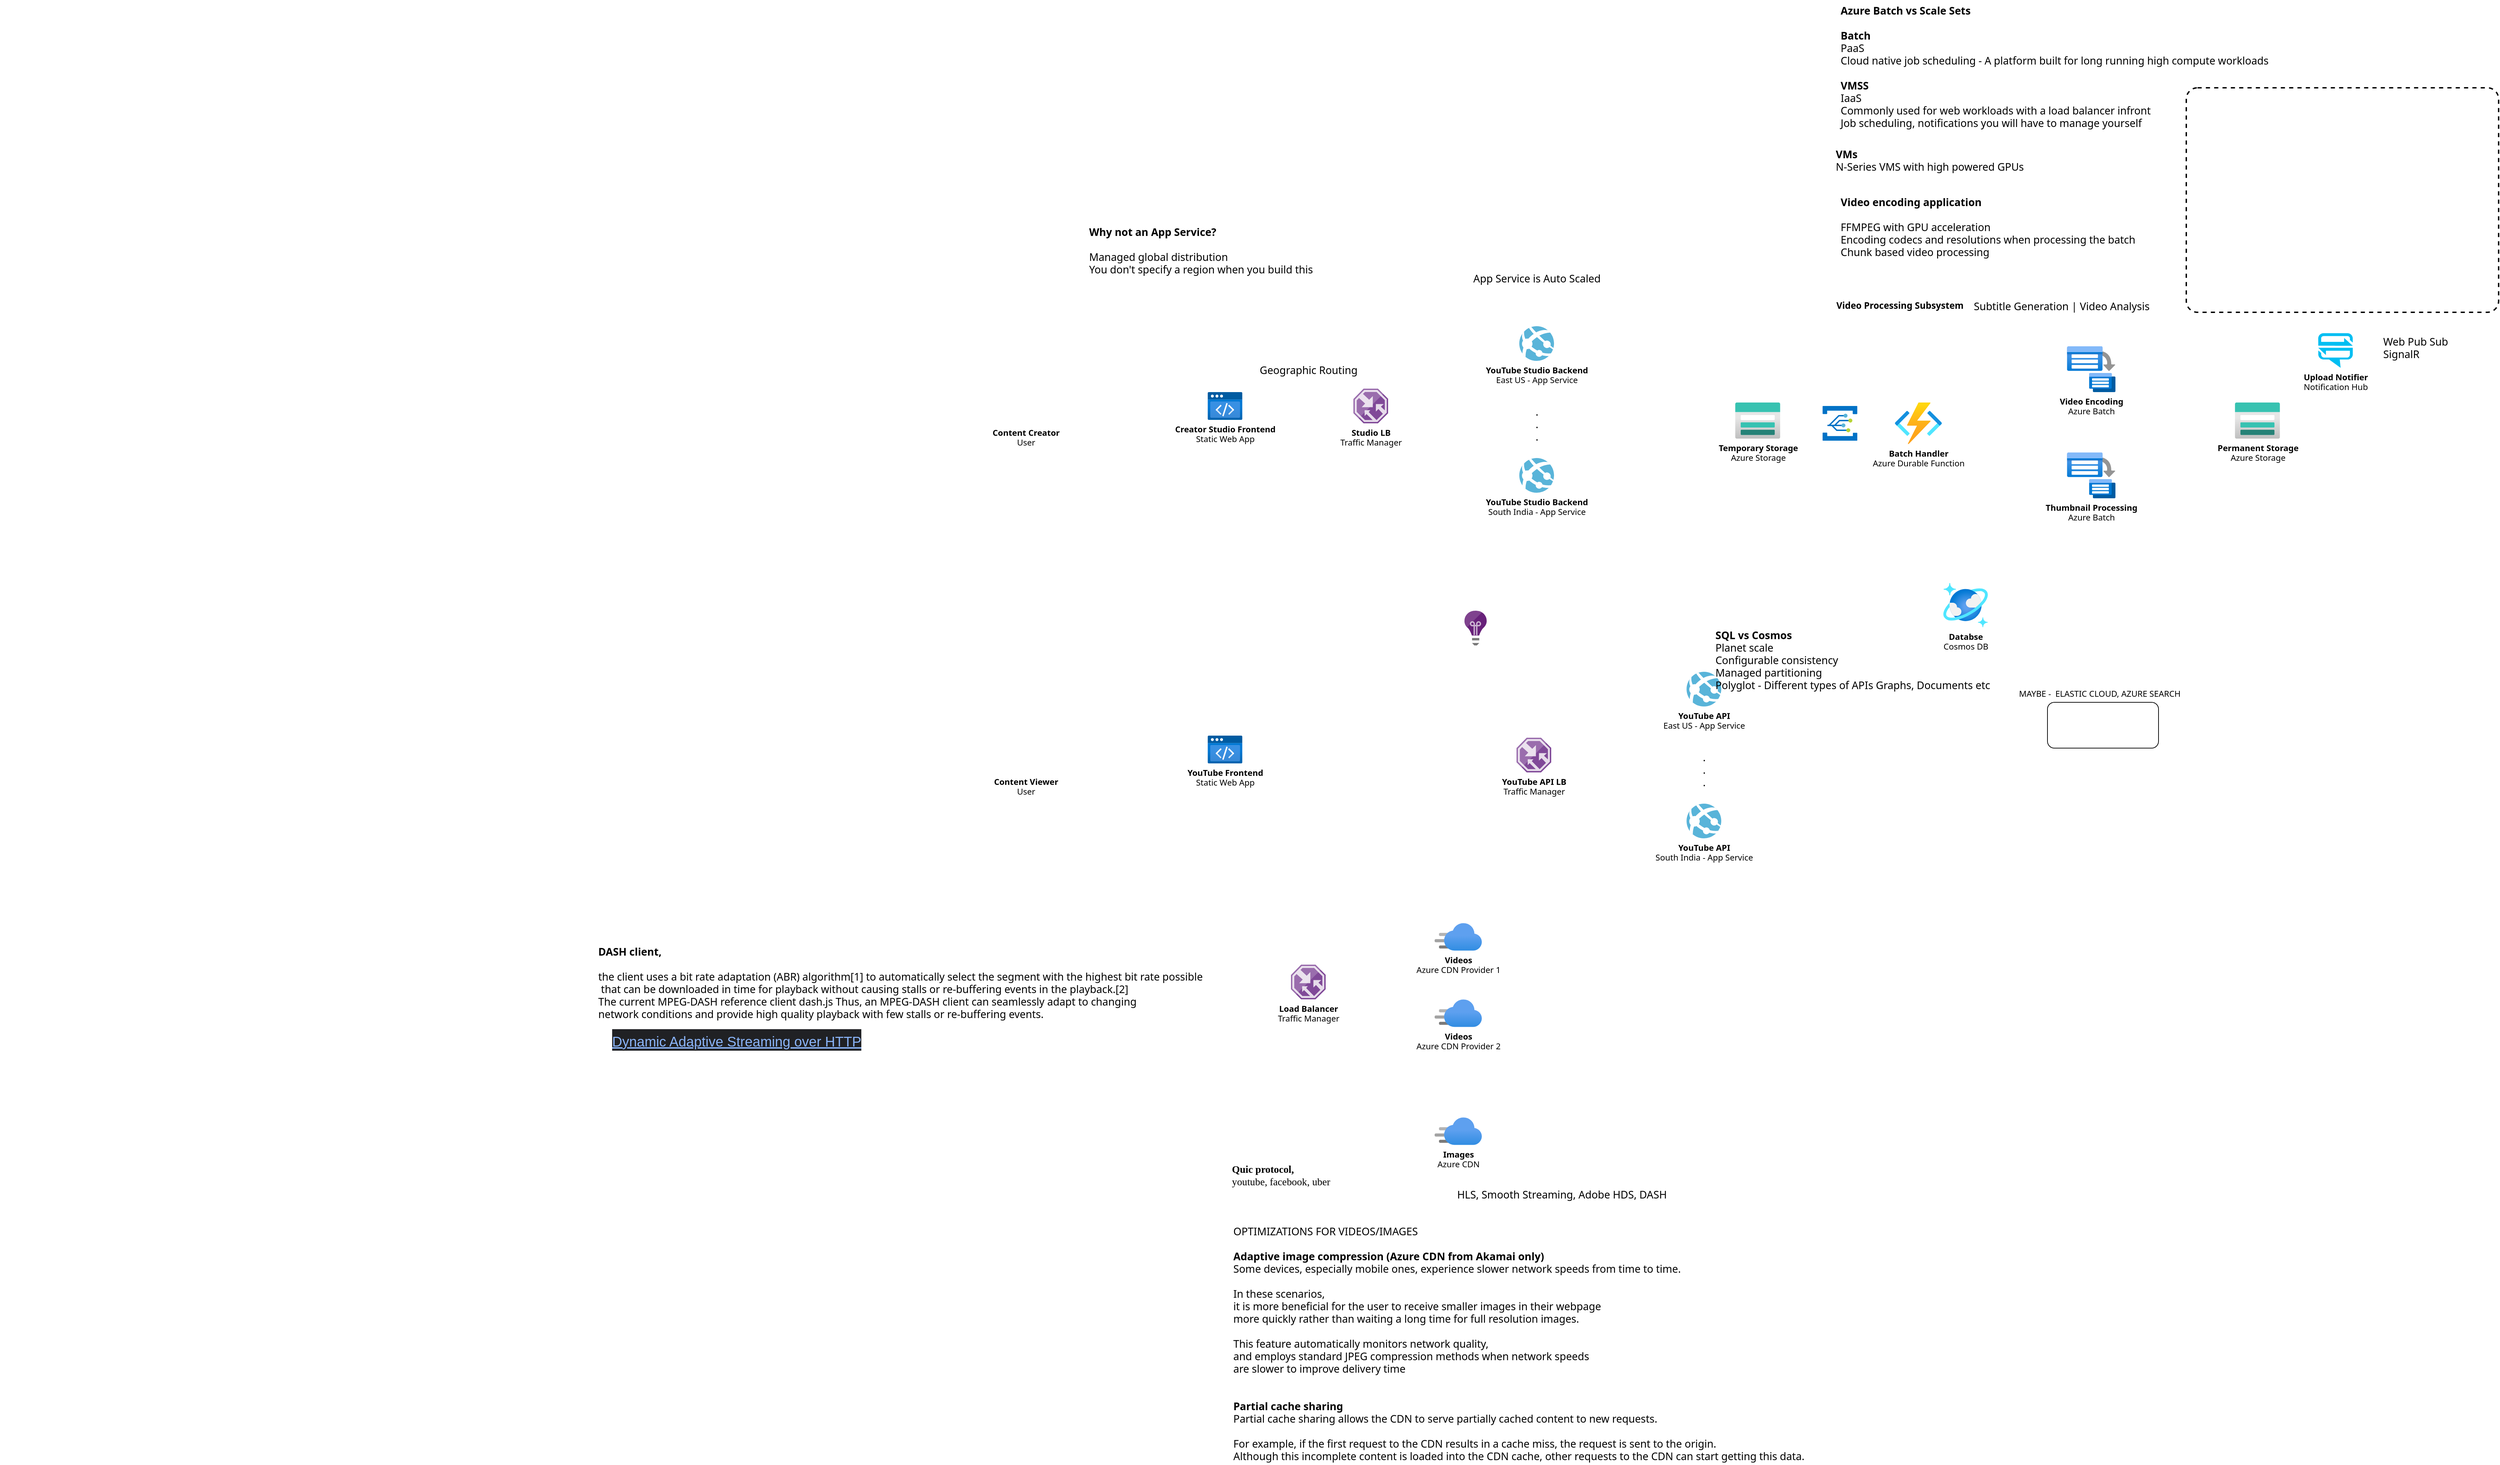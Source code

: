<mxfile version="17.4.6" type="github" pages="2">
  <diagram id="0lWnthPlhHTYpIbOJzv-" name="Page-1">
    <mxGraphModel dx="4103" dy="1141" grid="1" gridSize="10" guides="1" tooltips="1" connect="1" arrows="1" fold="1" page="0" pageScale="1" pageWidth="850" pageHeight="1100" math="0" shadow="0">
      <root>
        <mxCell id="0" />
        <mxCell id="1" parent="0" />
        <mxCell id="02HTZPVNtvfM2W8bV9Oi-4" value="&lt;b&gt;YouTube Studio Backend&lt;br&gt;&lt;/b&gt;East US - App Service" style="sketch=0;aspect=fixed;html=1;points=[];align=center;image;fontSize=12;image=img/lib/mscae/App_Services.svg;fontFamily=segoe ui;" parent="1" vertex="1">
          <mxGeometry x="419" y="180" width="50" height="50" as="geometry" />
        </mxCell>
        <mxCell id="02HTZPVNtvfM2W8bV9Oi-5" value="&lt;b&gt;YouTube Studio Backend&lt;br&gt;&lt;/b&gt;South India - App Service" style="sketch=0;aspect=fixed;html=1;points=[];align=center;image;fontSize=12;image=img/lib/mscae/App_Services.svg;fontFamily=segoe ui;" parent="1" vertex="1">
          <mxGeometry x="419" y="370" width="50" height="50" as="geometry" />
        </mxCell>
        <mxCell id="02HTZPVNtvfM2W8bV9Oi-6" value="&lt;b&gt;Studio LB&lt;/b&gt;&lt;br&gt;Traffic Manager" style="sketch=0;aspect=fixed;html=1;points=[];align=center;image;fontSize=12;image=img/lib/mscae/Traffic_Manager.svg;fontFamily=segoe ui;" parent="1" vertex="1">
          <mxGeometry x="180" y="270" width="50" height="50" as="geometry" />
        </mxCell>
        <mxCell id="02HTZPVNtvfM2W8bV9Oi-7" value="&lt;b&gt;Content Creator&lt;/b&gt;&lt;br&gt;User" style="verticalLabelPosition=bottom;sketch=0;html=1;fillColor=#FFFFFF;verticalAlign=top;align=center;pointerEvents=1;shape=mxgraph.cisco_safe.design.actor_2;fontFamily=segoe ui;" parent="1" vertex="1">
          <mxGeometry x="-302" y="270" width="19" height="50" as="geometry" />
        </mxCell>
        <mxCell id="02HTZPVNtvfM2W8bV9Oi-9" value=".&lt;br style=&quot;font-size: 15px;&quot;&gt;.&lt;br style=&quot;font-size: 15px;&quot;&gt;." style="text;html=1;align=center;verticalAlign=middle;resizable=0;points=[];autosize=1;strokeColor=none;fillColor=none;fontSize=15;fontFamily=segoe ui;" parent="1" vertex="1">
          <mxGeometry x="434" y="290" width="20" height="60" as="geometry" />
        </mxCell>
        <mxCell id="02HTZPVNtvfM2W8bV9Oi-10" value="&lt;b&gt;Temporary Storage&lt;/b&gt;&lt;br&gt;Azure Storage" style="aspect=fixed;html=1;points=[];align=center;image;fontSize=12;image=img/lib/azure2/storage/Storage_Accounts.svg;fillColor=#FFFFFF;fontFamily=segoe ui;" parent="1" vertex="1">
          <mxGeometry x="730" y="290" width="65" height="52" as="geometry" />
        </mxCell>
        <mxCell id="02HTZPVNtvfM2W8bV9Oi-11" value="&lt;b&gt;Video Encoding&lt;/b&gt;&lt;br&gt;Azure Batch" style="aspect=fixed;html=1;points=[];align=center;image;fontSize=12;image=img/lib/azure2/containers/Batch_Accounts.svg;fillColor=#FFFFFF;fontFamily=segoe ui;" parent="1" vertex="1">
          <mxGeometry x="1208" y="209" width="70.13" height="66" as="geometry" />
        </mxCell>
        <mxCell id="02HTZPVNtvfM2W8bV9Oi-12" value="App Service is Auto Scaled" style="text;html=1;align=center;verticalAlign=middle;resizable=0;points=[];autosize=1;strokeColor=none;fillColor=none;fontSize=15;fontFamily=segoe ui;" parent="1" vertex="1">
          <mxGeometry x="349" y="100" width="190" height="20" as="geometry" />
        </mxCell>
        <mxCell id="02HTZPVNtvfM2W8bV9Oi-15" value="&lt;b&gt;Permanent Storage&lt;/b&gt;&lt;br&gt;Azure Storage" style="aspect=fixed;html=1;points=[];align=center;image;fontSize=12;image=img/lib/azure2/storage/Storage_Accounts.svg;fillColor=#FFFFFF;fontFamily=segoe ui;" parent="1" vertex="1">
          <mxGeometry x="1450" y="290" width="65" height="52" as="geometry" />
        </mxCell>
        <mxCell id="02HTZPVNtvfM2W8bV9Oi-16" value="&lt;b&gt;Content Viewer&lt;/b&gt;&lt;br&gt;User" style="verticalLabelPosition=bottom;sketch=0;html=1;fillColor=#FFFFFF;verticalAlign=top;align=center;pointerEvents=1;shape=mxgraph.cisco_safe.design.actor_2;fontFamily=segoe ui;" parent="1" vertex="1">
          <mxGeometry x="-302" y="773" width="19" height="50" as="geometry" />
        </mxCell>
        <mxCell id="02HTZPVNtvfM2W8bV9Oi-17" value="&lt;b&gt;Thumbnail Processing&lt;/b&gt;&lt;br&gt;Azure Batch" style="aspect=fixed;html=1;points=[];align=center;image;fontSize=12;image=img/lib/azure2/containers/Batch_Accounts.svg;fillColor=#FFFFFF;fontFamily=segoe ui;" parent="1" vertex="1">
          <mxGeometry x="1208" y="362" width="70.13" height="66" as="geometry" />
        </mxCell>
        <mxCell id="02HTZPVNtvfM2W8bV9Oi-19" value="&lt;b&gt;Videos&lt;/b&gt;&lt;br&gt;Azure CDN Provider 1" style="aspect=fixed;html=1;points=[];align=center;image;fontSize=12;image=img/lib/azure2/networking/CDN_Profiles.svg;fillColor=#FFFFFF;fontFamily=segoe ui;" parent="1" vertex="1">
          <mxGeometry x="297" y="1040" width="68" height="40" as="geometry" />
        </mxCell>
        <mxCell id="02HTZPVNtvfM2W8bV9Oi-20" value="&lt;b&gt;Images&lt;/b&gt;&lt;br&gt;Azure CDN" style="aspect=fixed;html=1;points=[];align=center;image;fontSize=12;image=img/lib/azure2/networking/CDN_Profiles.svg;fillColor=#FFFFFF;fontFamily=segoe ui;" parent="1" vertex="1">
          <mxGeometry x="297" y="1320" width="68" height="40" as="geometry" />
        </mxCell>
        <mxCell id="02HTZPVNtvfM2W8bV9Oi-21" value="OPTIMIZATIONS FOR VIDEOS/IMAGES&lt;br&gt;&lt;br&gt;&lt;div&gt;&lt;b&gt;Adaptive image compression (Azure CDN from Akamai only)&lt;/b&gt;&lt;/div&gt;&lt;div&gt;Some devices, especially mobile ones, experience slower network speeds from time to time.&amp;nbsp;&lt;/div&gt;&lt;div&gt;&lt;br&gt;&lt;/div&gt;&lt;div&gt;In these scenarios,&amp;nbsp;&lt;/div&gt;&lt;div&gt;it is more beneficial for the user to receive smaller images in their webpage&amp;nbsp;&lt;/div&gt;&lt;div&gt;more quickly rather than waiting a long time for full resolution images.&lt;/div&gt;&lt;div&gt;&lt;br&gt;&lt;/div&gt;&lt;div&gt;This feature automatically monitors network quality,&amp;nbsp;&lt;/div&gt;&lt;div&gt;and employs standard JPEG compression methods when network speeds&amp;nbsp;&lt;/div&gt;&lt;div&gt;are slower to improve delivery time&lt;/div&gt;&lt;div&gt;&lt;br&gt;&lt;/div&gt;&lt;div&gt;&lt;br&gt;&lt;/div&gt;&lt;div&gt;&lt;div&gt;&lt;b&gt;Partial cache sharing&lt;/b&gt;&lt;/div&gt;&lt;div&gt;Partial cache sharing allows the CDN to serve partially cached content to new requests.&amp;nbsp;&lt;/div&gt;&lt;div&gt;&lt;br&gt;&lt;/div&gt;&lt;div&gt;For example, if the first request to the CDN results in a cache miss, the request is sent to the origin.&amp;nbsp;&lt;/div&gt;&lt;div&gt;Although this incomplete content is loaded into the CDN cache, other requests to the CDN can start getting this data.&lt;/div&gt;&lt;/div&gt;" style="text;html=1;align=left;verticalAlign=middle;resizable=0;points=[];autosize=1;strokeColor=none;fillColor=none;fontSize=15;fontFamily=segoe ui;" parent="1" vertex="1">
          <mxGeometry x="5" y="1470" width="790" height="350" as="geometry" />
        </mxCell>
        <mxCell id="02HTZPVNtvfM2W8bV9Oi-22" value="&lt;b&gt;YouTube Frontend&lt;/b&gt;&lt;br&gt;Static Web App" style="aspect=fixed;html=1;points=[];align=center;image;fontSize=12;image=img/lib/azure2/preview/Static_Apps.svg;fillColor=#FFFFFF;fontFamily=segoe ui;" parent="1" vertex="1">
          <mxGeometry x="-30" y="770" width="50" height="40" as="geometry" />
        </mxCell>
        <mxCell id="02HTZPVNtvfM2W8bV9Oi-23" value="&lt;b&gt;YouTube API&lt;br&gt;&lt;/b&gt;East US - App Service" style="sketch=0;aspect=fixed;html=1;points=[];align=center;image;fontSize=12;image=img/lib/mscae/App_Services.svg;fontFamily=segoe ui;" parent="1" vertex="1">
          <mxGeometry x="660" y="678" width="50" height="50" as="geometry" />
        </mxCell>
        <mxCell id="02HTZPVNtvfM2W8bV9Oi-24" value="&lt;b&gt;YouTube API&lt;br&gt;&lt;/b&gt;South India - App Service" style="sketch=0;aspect=fixed;html=1;points=[];align=center;image;fontSize=12;image=img/lib/mscae/App_Services.svg;fontFamily=segoe ui;" parent="1" vertex="1">
          <mxGeometry x="660" y="868" width="50" height="50" as="geometry" />
        </mxCell>
        <mxCell id="02HTZPVNtvfM2W8bV9Oi-25" value=".&lt;br style=&quot;font-size: 15px;&quot;&gt;.&lt;br style=&quot;font-size: 15px;&quot;&gt;." style="text;html=1;align=center;verticalAlign=middle;resizable=0;points=[];autosize=1;strokeColor=none;fillColor=none;fontSize=15;fontFamily=segoe ui;" parent="1" vertex="1">
          <mxGeometry x="675" y="788" width="20" height="60" as="geometry" />
        </mxCell>
        <mxCell id="02HTZPVNtvfM2W8bV9Oi-26" value="&lt;b&gt;Databse&lt;/b&gt;&lt;br&gt;Cosmos DB" style="aspect=fixed;html=1;points=[];align=center;image;fontSize=12;image=img/lib/azure2/databases/Azure_Cosmos_DB.svg;fillColor=#FFFFFF;fontFamily=segoe ui;" parent="1" vertex="1">
          <mxGeometry x="1030" y="550" width="64" height="64" as="geometry" />
        </mxCell>
        <mxCell id="02HTZPVNtvfM2W8bV9Oi-27" value="&lt;b&gt;YouTube API LB&lt;/b&gt;&lt;br&gt;Traffic Manager" style="sketch=0;aspect=fixed;html=1;points=[];align=center;image;fontSize=12;image=img/lib/mscae/Traffic_Manager.svg;fontFamily=segoe ui;" parent="1" vertex="1">
          <mxGeometry x="415" y="773" width="50" height="50" as="geometry" />
        </mxCell>
        <mxCell id="02HTZPVNtvfM2W8bV9Oi-28" value="" style="endArrow=classic;html=1;rounded=1;fontSize=15;strokeColor=#FFFFFF;strokeWidth=2;arcSize=20;fontFamily=segoe ui;dashed=1;" parent="1" edge="1">
          <mxGeometry width="50" height="50" relative="1" as="geometry">
            <mxPoint x="1470" y="390" as="sourcePoint" />
            <mxPoint x="390" y="1130" as="targetPoint" />
            <Array as="points">
              <mxPoint x="1470" y="1130" />
            </Array>
          </mxGeometry>
        </mxCell>
        <mxCell id="02HTZPVNtvfM2W8bV9Oi-29" value="" style="endArrow=classic;html=1;rounded=1;fontSize=15;strokeColor=#FFFFFF;strokeWidth=2;arcSize=20;fontFamily=segoe ui;dashed=1;" parent="1" edge="1">
          <mxGeometry width="50" height="50" relative="1" as="geometry">
            <mxPoint x="1490" y="390" as="sourcePoint" />
            <mxPoint x="380" y="1350" as="targetPoint" />
            <Array as="points">
              <mxPoint x="1490" y="1350" />
            </Array>
          </mxGeometry>
        </mxCell>
        <mxCell id="02HTZPVNtvfM2W8bV9Oi-30" value="" style="endArrow=classic;html=1;rounded=1;fontSize=15;strokeColor=#FFFFFF;strokeWidth=2;arcSize=20;fontFamily=segoe ui;" parent="1" edge="1">
          <mxGeometry width="50" height="50" relative="1" as="geometry">
            <mxPoint x="-250" y="800" as="sourcePoint" />
            <mxPoint x="-70" y="800" as="targetPoint" />
          </mxGeometry>
        </mxCell>
        <mxCell id="02HTZPVNtvfM2W8bV9Oi-31" value="" style="endArrow=classic;html=1;rounded=1;fontSize=15;strokeColor=#FFFFFF;strokeWidth=2;arcSize=20;fontFamily=segoe ui;" parent="1" edge="1">
          <mxGeometry width="50" height="50" relative="1" as="geometry">
            <mxPoint x="40" y="800" as="sourcePoint" />
            <mxPoint x="392" y="798.29" as="targetPoint" />
          </mxGeometry>
        </mxCell>
        <mxCell id="02HTZPVNtvfM2W8bV9Oi-32" value="&lt;b&gt;Creator Studio Frontend&lt;/b&gt;&lt;br&gt;Static Web App" style="aspect=fixed;html=1;points=[];align=center;image;fontSize=12;image=img/lib/azure2/preview/Static_Apps.svg;fillColor=#FFFFFF;fontFamily=segoe ui;" parent="1" vertex="1">
          <mxGeometry x="-30" y="275" width="50" height="40" as="geometry" />
        </mxCell>
        <mxCell id="02HTZPVNtvfM2W8bV9Oi-33" value="" style="endArrow=classic;html=1;rounded=1;fontSize=15;strokeColor=#FFFFFF;strokeWidth=2;arcSize=20;fontFamily=segoe ui;" parent="1" edge="1">
          <mxGeometry width="50" height="50" relative="1" as="geometry">
            <mxPoint x="-249" y="300" as="sourcePoint" />
            <mxPoint x="-69" y="300" as="targetPoint" />
          </mxGeometry>
        </mxCell>
        <mxCell id="02HTZPVNtvfM2W8bV9Oi-34" value="" style="endArrow=classic;html=1;rounded=1;fontSize=15;strokeColor=#FFFFFF;strokeWidth=2;arcSize=20;fontFamily=segoe ui;" parent="1" edge="1">
          <mxGeometry width="50" height="50" relative="1" as="geometry">
            <mxPoint y="850" as="sourcePoint" />
            <mxPoint x="70" y="1130" as="targetPoint" />
            <Array as="points">
              <mxPoint y="1130" />
            </Array>
          </mxGeometry>
        </mxCell>
        <mxCell id="02HTZPVNtvfM2W8bV9Oi-35" value="" style="endArrow=classic;html=1;rounded=1;fontSize=15;strokeColor=#FFFFFF;strokeWidth=2;arcSize=20;fontFamily=segoe ui;" parent="1" edge="1">
          <mxGeometry width="50" height="50" relative="1" as="geometry">
            <mxPoint x="-20" y="850" as="sourcePoint" />
            <mxPoint x="290" y="1350" as="targetPoint" />
            <Array as="points">
              <mxPoint x="-20" y="1350" />
            </Array>
          </mxGeometry>
        </mxCell>
        <mxCell id="02HTZPVNtvfM2W8bV9Oi-36" value="" style="endArrow=classic;html=1;rounded=1;fontSize=15;strokeColor=#FFFFFF;strokeWidth=2;arcSize=20;fontFamily=segoe ui;" parent="1" edge="1">
          <mxGeometry width="50" height="50" relative="1" as="geometry">
            <mxPoint x="40" y="300" as="sourcePoint" />
            <mxPoint x="160" y="300" as="targetPoint" />
          </mxGeometry>
        </mxCell>
        <mxCell id="02HTZPVNtvfM2W8bV9Oi-37" value="" style="endArrow=classic;html=1;rounded=1;fontSize=15;strokeColor=#FFFFFF;strokeWidth=2;arcSize=20;fontFamily=segoe ui;" parent="1" edge="1">
          <mxGeometry width="50" height="50" relative="1" as="geometry">
            <mxPoint x="210" y="260" as="sourcePoint" />
            <mxPoint x="400" y="210" as="targetPoint" />
            <Array as="points">
              <mxPoint x="210" y="210" />
            </Array>
          </mxGeometry>
        </mxCell>
        <mxCell id="02HTZPVNtvfM2W8bV9Oi-39" value="" style="endArrow=classic;html=1;rounded=1;fontSize=15;strokeColor=#FFFFFF;strokeWidth=2;arcSize=20;fontFamily=segoe ui;" parent="1" edge="1">
          <mxGeometry width="50" height="50" relative="1" as="geometry">
            <mxPoint x="200" y="368.57" as="sourcePoint" />
            <mxPoint x="400" y="400" as="targetPoint" />
            <Array as="points">
              <mxPoint x="200" y="400" />
            </Array>
          </mxGeometry>
        </mxCell>
        <mxCell id="02HTZPVNtvfM2W8bV9Oi-40" value="" style="endArrow=classic;html=1;rounded=1;fontSize=15;strokeColor=#FFFFFF;strokeWidth=2;arcSize=20;fontFamily=segoe ui;" parent="1" edge="1">
          <mxGeometry width="50" height="50" relative="1" as="geometry">
            <mxPoint x="510" y="320" as="sourcePoint" />
            <mxPoint x="700" y="320" as="targetPoint" />
          </mxGeometry>
        </mxCell>
        <mxCell id="02HTZPVNtvfM2W8bV9Oi-41" value="&lt;b&gt;Batch Handler&lt;/b&gt;&lt;br&gt;Azure Durable Function" style="aspect=fixed;html=1;points=[];align=center;image;fontSize=12;image=img/lib/azure2/compute/Function_Apps.svg;fillColor=#FFFFFF;fontFamily=segoe ui;" parent="1" vertex="1">
          <mxGeometry x="960" y="290" width="68" height="60" as="geometry" />
        </mxCell>
        <mxCell id="02HTZPVNtvfM2W8bV9Oi-42" value="&lt;b&gt;Azure Batch vs Scale Sets&lt;br&gt;&lt;/b&gt;&lt;br&gt;&lt;b&gt;Batch&lt;/b&gt;&lt;br&gt;PaaS&lt;br&gt;Cloud native job scheduling - A platform built for long running high compute workloads&lt;br&gt;&lt;br&gt;&lt;b&gt;VMSS&lt;/b&gt;&lt;br&gt;IaaS&lt;br&gt;Commonly used for web workloads with a load balancer infront&lt;br&gt;Job scheduling, notifications you will have to manage yourself" style="text;html=1;align=left;verticalAlign=middle;resizable=0;points=[];autosize=1;strokeColor=none;fillColor=none;fontSize=15;fontFamily=segoe ui;" parent="1" vertex="1">
          <mxGeometry x="880" y="-290" width="600" height="190" as="geometry" />
        </mxCell>
        <mxCell id="02HTZPVNtvfM2W8bV9Oi-43" value="" style="endArrow=classic;html=1;rounded=1;fontSize=15;strokeColor=#FFFFFF;strokeWidth=2;arcSize=20;fontFamily=segoe ui;" parent="1" edge="1">
          <mxGeometry width="50" height="50" relative="1" as="geometry">
            <mxPoint x="820" y="319.41" as="sourcePoint" />
            <mxPoint x="940" y="319.41" as="targetPoint" />
          </mxGeometry>
        </mxCell>
        <mxCell id="02HTZPVNtvfM2W8bV9Oi-44" value="" style="endArrow=classic;html=1;rounded=1;fontSize=15;strokeColor=#FFFFFF;strokeWidth=2;arcSize=20;fontFamily=segoe ui;" parent="1" edge="1">
          <mxGeometry width="50" height="50" relative="1" as="geometry">
            <mxPoint x="1000" y="275.0" as="sourcePoint" />
            <mxPoint x="1190" y="230" as="targetPoint" />
            <Array as="points">
              <mxPoint x="1000" y="230" />
            </Array>
          </mxGeometry>
        </mxCell>
        <mxCell id="02HTZPVNtvfM2W8bV9Oi-45" value="" style="endArrow=classic;html=1;rounded=1;fontSize=15;strokeColor=#FFFFFF;strokeWidth=2;arcSize=20;fontFamily=segoe ui;" parent="1" edge="1">
          <mxGeometry width="50" height="50" relative="1" as="geometry">
            <mxPoint x="1300" y="320" as="sourcePoint" />
            <mxPoint x="1420" y="320" as="targetPoint" />
          </mxGeometry>
        </mxCell>
        <mxCell id="02HTZPVNtvfM2W8bV9Oi-46" value="" style="endArrow=classic;html=1;rounded=1;fontSize=15;strokeColor=#FFFFFF;strokeWidth=2;arcSize=20;fontFamily=segoe ui;" parent="1" edge="1">
          <mxGeometry width="50" height="50" relative="1" as="geometry">
            <mxPoint x="440" y="470" as="sourcePoint" />
            <mxPoint x="1010" y="590" as="targetPoint" />
            <Array as="points">
              <mxPoint x="440" y="590" />
            </Array>
          </mxGeometry>
        </mxCell>
        <mxCell id="02HTZPVNtvfM2W8bV9Oi-48" value="" style="endArrow=classic;html=1;rounded=1;fontSize=15;strokeColor=#FFFFFF;strokeWidth=2;arcSize=20;fontFamily=segoe ui;" parent="1" edge="1">
          <mxGeometry width="50" height="50" relative="1" as="geometry">
            <mxPoint x="440" y="760" as="sourcePoint" />
            <mxPoint x="640" y="710" as="targetPoint" />
            <Array as="points">
              <mxPoint x="440" y="710" />
            </Array>
          </mxGeometry>
        </mxCell>
        <mxCell id="02HTZPVNtvfM2W8bV9Oi-49" value="" style="endArrow=classic;html=1;rounded=1;fontSize=15;strokeColor=#FFFFFF;strokeWidth=2;arcSize=20;fontFamily=segoe ui;" parent="1" edge="1">
          <mxGeometry width="50" height="50" relative="1" as="geometry">
            <mxPoint x="440" y="870" as="sourcePoint" />
            <mxPoint x="640" y="900" as="targetPoint" />
            <Array as="points">
              <mxPoint x="440" y="900" />
            </Array>
          </mxGeometry>
        </mxCell>
        <mxCell id="02HTZPVNtvfM2W8bV9Oi-50" value="" style="endArrow=classic;html=1;rounded=1;fontSize=15;strokeColor=#FFFFFF;strokeWidth=2;arcSize=20;fontFamily=segoe ui;" parent="1" edge="1">
          <mxGeometry width="50" height="50" relative="1" as="geometry">
            <mxPoint x="740" y="820" as="sourcePoint" />
            <mxPoint x="1060" y="660" as="targetPoint" />
            <Array as="points">
              <mxPoint x="1060" y="820" />
            </Array>
          </mxGeometry>
        </mxCell>
        <mxCell id="02HTZPVNtvfM2W8bV9Oi-52" value="" style="endArrow=none;html=1;rounded=1;fontSize=15;fontColor=#FFFFFF;strokeColor=#FFFFFF;strokeWidth=2;arcSize=20;fontFamily=segoe ui;startArrow=block;startFill=1;endFill=0;" parent="1" edge="1">
          <mxGeometry width="50" height="50" relative="1" as="geometry">
            <mxPoint x="1100" y="590" as="sourcePoint" />
            <mxPoint x="1260" y="700" as="targetPoint" />
            <Array as="points">
              <mxPoint x="1260" y="590" />
            </Array>
          </mxGeometry>
        </mxCell>
        <mxCell id="02HTZPVNtvfM2W8bV9Oi-53" value="" style="endArrow=classic;html=1;rounded=1;fontSize=15;fontColor=#FFFFFF;strokeColor=#FFFFFF;strokeWidth=2;arcSize=20;fontFamily=segoe ui;" parent="1" edge="1">
          <mxGeometry width="50" height="50" relative="1" as="geometry">
            <mxPoint x="740" y="850" as="sourcePoint" />
            <mxPoint x="1260" y="810" as="targetPoint" />
            <Array as="points">
              <mxPoint x="1260" y="850" />
            </Array>
          </mxGeometry>
        </mxCell>
        <mxCell id="M9Uj5QpDTQHWec1s0iKj-4" value="" style="endArrow=classic;html=1;rounded=1;fontSize=15;strokeColor=#FFFFFF;strokeWidth=2;arcSize=20;fontFamily=segoe ui;" parent="1" edge="1">
          <mxGeometry width="50" height="50" relative="1" as="geometry">
            <mxPoint x="1244" y="500" as="sourcePoint" />
            <mxPoint x="1100" y="565" as="targetPoint" />
            <Array as="points">
              <mxPoint x="1244" y="565" />
            </Array>
          </mxGeometry>
        </mxCell>
        <mxCell id="M9Uj5QpDTQHWec1s0iKj-8" value="&lt;b&gt;Insights&lt;/b&gt;" style="sketch=0;aspect=fixed;html=1;points=[];align=center;image;fontSize=12;image=img/lib/mscae/Application_Insights.svg;labelBackgroundColor=none;fontColor=#FFFFFF;fillColor=none;fontFamily=segoe ui;" parent="1" vertex="1">
          <mxGeometry x="340" y="590" width="32" height="50" as="geometry" />
        </mxCell>
        <mxCell id="M9Uj5QpDTQHWec1s0iKj-15" value="&lt;h1 style=&quot;font-size: 36px&quot;&gt;&lt;font style=&quot;font-size: 36px&quot;&gt;High Level Overview&lt;/font&gt;&lt;/h1&gt;&lt;div&gt;&lt;ul type=&quot;square&quot; style=&quot;font-size: 25px ; direction: ltr ; unicode-bidi: embed ; margin-top: 0in ; margin-bottom: 0in&quot;&gt;&lt;li style=&quot;margin-top: 0px ; margin-bottom: 0px ; vertical-align: middle&quot;&gt;&lt;b&gt;Content Creators&lt;/b&gt;&lt;/li&gt;&lt;li style=&quot;margin-top: 0px ; margin-bottom: 0px ; vertical-align: middle&quot;&gt;&lt;b&gt;Viewers&lt;/b&gt;&lt;/li&gt;&lt;li style=&quot;margin-top: 0px ; margin-bottom: 0px ; vertical-align: middle&quot;&gt;Advertisers&lt;/li&gt;&lt;li style=&quot;margin-top: 0px ; margin-bottom: 0px ; vertical-align: middle&quot;&gt;&lt;br&gt;&lt;/li&gt;&lt;/ul&gt;&lt;/div&gt;&lt;div style=&quot;font-size: 25px&quot;&gt;&lt;p&gt;&lt;/p&gt;&lt;p&gt;&lt;/p&gt;&lt;ul type=&quot;square&quot; style=&quot;direction: ltr ; unicode-bidi: embed ; margin-top: 0in ; margin-bottom: 0in&quot;&gt;&lt;li style=&quot;margin-top: 0px ; margin-bottom: 0px ; vertical-align: middle&quot;&gt;&lt;span style=&quot;font-weight: bold&quot;&gt;Video uploading and encoding&lt;/span&gt;&lt;/li&gt;&lt;/ul&gt;&lt;ul type=&quot;square&quot; style=&quot;direction: ltr ; unicode-bidi: embed ; margin-top: 0in ; margin-bottom: 0in&quot;&gt;&lt;li style=&quot;margin-top: 0px ; margin-bottom: 0px ; vertical-align: middle&quot;&gt;&lt;span style=&quot;font-weight: bold&quot;&gt;Video delivery&lt;/span&gt;&lt;/li&gt;&lt;/ul&gt;&lt;ul type=&quot;square&quot; style=&quot;direction: ltr ; unicode-bidi: embed ; margin-top: 0in ; margin-bottom: 0in&quot;&gt;&lt;li style=&quot;margin-top: 0px ; margin-bottom: 0px ; vertical-align: middle&quot;&gt;&lt;span style=&quot;font-weight: bold&quot;&gt;Storing metadata&lt;/span&gt;&lt;/li&gt;&lt;/ul&gt;&lt;ul type=&quot;square&quot; style=&quot;direction: ltr ; unicode-bidi: embed ; margin-top: 0in ; margin-bottom: 0in&quot;&gt;&lt;li style=&quot;margin-top: 0px ; margin-bottom: 0px ; vertical-align: middle&quot;&gt;&lt;span&gt;Recommendations and Search&lt;/span&gt;&lt;/li&gt;&lt;/ul&gt;&lt;ul type=&quot;square&quot; style=&quot;direction: ltr ; unicode-bidi: embed ; margin-top: 0in ; margin-bottom: 0in&quot;&gt;&lt;li style=&quot;margin-top: 0px ; margin-bottom: 0px ; vertical-align: middle&quot;&gt;&lt;span&gt;Payments&lt;/span&gt;&lt;/li&gt;&lt;/ul&gt;&lt;ul type=&quot;square&quot; style=&quot;direction: ltr ; unicode-bidi: embed ; margin-top: 0in ; margin-bottom: 0in&quot;&gt;&lt;li style=&quot;margin-top: 0px ; margin-bottom: 0px ; vertical-align: middle&quot;&gt;&lt;span&gt;Analyzing the videos for copy&lt;/span&gt;rights, adult content and subtitle generation&lt;/li&gt;&lt;/ul&gt;&lt;p style=&quot;font-size: 24px&quot;&gt;&lt;/p&gt;&lt;p style=&quot;font-size: 24px&quot;&gt;&lt;/p&gt;&lt;ul type=&quot;square&quot; style=&quot;font-size: 24px ; direction: ltr ; unicode-bidi: embed ; margin-top: 0in ; margin-bottom: 0in&quot;&gt;     &lt;br style=&quot;font-size: 24px&quot;&gt;&lt;/ul&gt;&lt;/div&gt;" style="text;html=1;strokeColor=none;fillColor=none;spacing=5;spacingTop=-20;whiteSpace=wrap;overflow=hidden;rounded=0;labelBackgroundColor=none;fontSize=24;fontColor=#FFFFFF;fontFamily=config rounded;" parent="1" vertex="1">
          <mxGeometry x="-1770" y="22" width="580" height="598" as="geometry" />
        </mxCell>
        <mxCell id="M9Uj5QpDTQHWec1s0iKj-17" value="&lt;h1 style=&quot;font-size: 36px&quot;&gt;&lt;font style=&quot;font-size: 36px&quot;&gt;Quality Attributes&lt;/font&gt;&lt;/h1&gt;&lt;div style=&quot;font-size: 25px&quot;&gt;&lt;font style=&quot;font-size: 25px&quot;&gt;Scalability&lt;/font&gt;&lt;/div&gt;&lt;div style=&quot;font-size: 25px&quot;&gt;&lt;font style=&quot;font-size: 25px&quot;&gt;High Availability&lt;/font&gt;&lt;/div&gt;&lt;div style=&quot;font-size: 35px&quot;&gt;&lt;br&gt;&lt;/div&gt;" style="text;html=1;strokeColor=none;fillColor=none;spacing=5;spacingTop=-20;whiteSpace=wrap;overflow=hidden;rounded=0;labelBackgroundColor=none;fontSize=15;fontColor=#FFFFFF;fontFamily=config rounded;" parent="1" vertex="1">
          <mxGeometry x="-1150" y="22" width="313" height="233" as="geometry" />
        </mxCell>
        <mxCell id="KciWGx90yfuvQnI4cfco-1" value="" style="rounded=1;whiteSpace=wrap;html=1;arcSize=5;strokeWidth=2;dashed=1;fillColor=none;fontFamily=segoe ui;" parent="1" vertex="1">
          <mxGeometry x="1380" y="-163.5" width="450" height="323.5" as="geometry" />
        </mxCell>
        <mxCell id="KciWGx90yfuvQnI4cfco-5" value="Search Engine" style="rounded=1;whiteSpace=wrap;html=1;fontSize=15;fillColor=none;fontColor=#FFFFFF;labelBackgroundColor=none;fontFamily=segoe ui;" parent="1" vertex="1">
          <mxGeometry x="1180" y="722" width="160" height="66" as="geometry" />
        </mxCell>
        <mxCell id="KciWGx90yfuvQnI4cfco-6" value="MAYBE -&amp;nbsp; ELASTIC CLOUD, AZURE SEARCH" style="text;html=1;align=left;verticalAlign=middle;resizable=0;points=[];autosize=1;strokeColor=none;fillColor=none;fontFamily=segoe ui;" parent="1" vertex="1">
          <mxGeometry x="1137" y="701" width="261" height="18" as="geometry" />
        </mxCell>
        <mxCell id="KciWGx90yfuvQnI4cfco-7" value="Video Processing Subsystem" style="text;html=1;align=center;verticalAlign=middle;resizable=0;points=[];autosize=1;strokeColor=none;fillColor=none;fontStyle=1;fontFamily=segoe ui;fontSize=13;" parent="1" vertex="1">
          <mxGeometry x="875" y="140" width="184" height="20" as="geometry" />
        </mxCell>
        <mxCell id="KciWGx90yfuvQnI4cfco-8" value="&lt;b&gt;Load Balancer&lt;/b&gt;&lt;br&gt;Traffic Manager" style="sketch=0;aspect=fixed;html=1;points=[];align=center;image;fontSize=12;image=img/lib/mscae/Traffic_Manager.svg;fontFamily=segoe ui;" parent="1" vertex="1">
          <mxGeometry x="90" y="1100" width="50" height="50" as="geometry" />
        </mxCell>
        <mxCell id="KciWGx90yfuvQnI4cfco-10" value="&lt;b&gt;Videos&lt;/b&gt;&lt;br&gt;Azure CDN Provider 2" style="aspect=fixed;html=1;points=[];align=center;image;fontSize=12;image=img/lib/azure2/networking/CDN_Profiles.svg;fillColor=#FFFFFF;fontFamily=segoe ui;" parent="1" vertex="1">
          <mxGeometry x="297" y="1150" width="68" height="40" as="geometry" />
        </mxCell>
        <mxCell id="KciWGx90yfuvQnI4cfco-11" value="" style="endArrow=classic;html=1;rounded=1;fontSize=15;strokeColor=#FFFFFF;strokeWidth=2;arcSize=20;fontFamily=segoe ui;" parent="1" edge="1">
          <mxGeometry width="50" height="50" relative="1" as="geometry">
            <mxPoint x="110" y="1090" as="sourcePoint" />
            <mxPoint x="270" y="1070" as="targetPoint" />
            <Array as="points">
              <mxPoint x="110" y="1070" />
            </Array>
          </mxGeometry>
        </mxCell>
        <mxCell id="KciWGx90yfuvQnI4cfco-12" value="" style="endArrow=classic;html=1;rounded=1;fontSize=15;strokeColor=#FFFFFF;strokeWidth=2;arcSize=20;fontFamily=segoe ui;" parent="1" edge="1">
          <mxGeometry width="50" height="50" relative="1" as="geometry">
            <mxPoint x="110" y="1190" as="sourcePoint" />
            <mxPoint x="270" y="1200" as="targetPoint" />
            <Array as="points">
              <mxPoint x="110" y="1200" />
            </Array>
          </mxGeometry>
        </mxCell>
        <mxCell id="JVsLbvBy6ZKc-_5yz9Dd-1" value="" style="sketch=0;aspect=fixed;html=1;points=[];align=center;image;fontSize=12;image=img/lib/mscae/Event_Grid.svg;fontFamily=config rounded;imageBackground=default;" parent="1" vertex="1">
          <mxGeometry x="856" y="295" width="50" height="50" as="geometry" />
        </mxCell>
        <mxCell id="mqTWBIfrStJISPdkafVv-1" value="&lt;b&gt;Upload Notifier&lt;/b&gt;&lt;br&gt;Notification Hub" style="verticalLabelPosition=bottom;html=1;verticalAlign=top;align=center;strokeColor=none;fillColor=#00BEF2;shape=mxgraph.azure.notification_hub;pointerEvents=1;fontFamily=segoe ui;fontSize=12;" parent="1" vertex="1">
          <mxGeometry x="1570" y="190" width="50" height="50" as="geometry" />
        </mxCell>
        <mxCell id="mqTWBIfrStJISPdkafVv-4" value="" style="endArrow=classic;html=1;rounded=1;fontSize=15;strokeColor=#FFFFFF;strokeWidth=2;arcSize=20;fontFamily=segoe ui;" parent="1" edge="1">
          <mxGeometry width="50" height="50" relative="1" as="geometry">
            <mxPoint x="1000" y="394.5" as="sourcePoint" />
            <mxPoint x="1190" y="430" as="targetPoint" />
            <Array as="points">
              <mxPoint x="1000" y="430" />
            </Array>
          </mxGeometry>
        </mxCell>
        <mxCell id="mqTWBIfrStJISPdkafVv-5" value="&lt;div style=&quot;direction: ltr ; border-width: 100%&quot;&gt;&lt;div style=&quot;direction: ltr ; margin-top: 0in ; margin-left: 0in ; width: 2.983in&quot;&gt;&lt;div style=&quot;direction: ltr ; margin-top: 0in ; margin-left: 0in ; width: 2.983in&quot;&gt;&lt;p style=&quot;margin: 0in ; font-family: &amp;#34;calibri&amp;#34; ; font-size: 11.0pt&quot;&gt;&lt;b&gt;Quic protocol,&lt;br&gt;&lt;/b&gt;youtube, facebook, uber&lt;/p&gt;&lt;br&gt;&lt;br&gt;&lt;/div&gt;&lt;br&gt;&lt;br&gt;&lt;/div&gt;&lt;br&gt;&lt;br&gt;&lt;/div&gt;" style="text;whiteSpace=wrap;html=1;fontSize=12;fontFamily=segoe ui;" parent="1" vertex="1">
          <mxGeometry x="3" y="1380" width="190" height="50" as="geometry" />
        </mxCell>
        <mxCell id="mqTWBIfrStJISPdkafVv-6" value="&lt;b&gt;DASH client, &lt;br style=&quot;font-size: 15px&quot;&gt;&lt;/b&gt;&lt;br style=&quot;font-size: 15px&quot;&gt;the client uses a bit rate adaptation (ABR) algorithm[1] to automatically select the segment with the highest bit rate possible&lt;br style=&quot;font-size: 15px&quot;&gt;&amp;nbsp;that can be downloaded in time for playback without causing stalls or re-buffering events in the playback.[2] &lt;br style=&quot;font-size: 15px&quot;&gt;The current MPEG-DASH reference client dash.js Thus, an MPEG-DASH client can seamlessly adapt to changing &lt;br style=&quot;font-size: 15px&quot;&gt;network conditions and provide high quality playback with few stalls or re-buffering events." style="text;html=1;align=left;verticalAlign=middle;resizable=0;points=[];autosize=1;strokeColor=none;fillColor=none;fontSize=15;fontFamily=segoe ui;" parent="1" vertex="1">
          <mxGeometry x="-910" y="1070" width="830" height="110" as="geometry" />
        </mxCell>
        <mxCell id="mqTWBIfrStJISPdkafVv-7" value="&lt;div&gt;&lt;b&gt;Video encoding application&lt;/b&gt;&lt;/div&gt;&lt;div&gt;&lt;br&gt;&lt;/div&gt;&lt;div&gt;FFMPEG with GPU acceleration&lt;/div&gt;&lt;div&gt;Encoding codecs and resolutions when processing the batch&lt;/div&gt;&lt;div&gt;Chunk based video processing&lt;/div&gt;&lt;div&gt;&lt;br&gt;&lt;/div&gt;" style="text;html=1;align=left;verticalAlign=middle;resizable=0;points=[];autosize=1;strokeColor=none;fillColor=none;fontSize=15;fontFamily=segoe ui;" parent="1" vertex="1">
          <mxGeometry x="880" y="-10" width="410" height="110" as="geometry" />
        </mxCell>
        <mxCell id="mqTWBIfrStJISPdkafVv-8" value="&lt;div style=&quot;text-align: left&quot;&gt;&lt;span&gt;&lt;b&gt;VMs&lt;/b&gt;&lt;/span&gt;&lt;/div&gt;&lt;div style=&quot;text-align: left&quot;&gt;&lt;span&gt;N-Series VMS with high powered GPUs&lt;/span&gt;&lt;/div&gt;" style="text;html=1;align=center;verticalAlign=middle;resizable=0;points=[];autosize=1;strokeColor=none;fillColor=none;fontSize=15;fontFamily=segoe ui;" parent="1" vertex="1">
          <mxGeometry x="875" y="-80" width="270" height="40" as="geometry" />
        </mxCell>
        <mxCell id="mqTWBIfrStJISPdkafVv-9" value="&lt;div style=&quot;text-align: left&quot;&gt;&lt;span&gt;&lt;b&gt;SQL vs Cosmos&lt;/b&gt;&lt;/span&gt;&lt;/div&gt;&lt;div style=&quot;text-align: left&quot;&gt;&lt;span&gt;Planet scale&lt;/span&gt;&lt;/div&gt;&lt;div style=&quot;text-align: left&quot;&gt;&lt;span&gt;Configurable consistency&lt;/span&gt;&lt;/div&gt;&lt;div style=&quot;text-align: left&quot;&gt;&lt;span&gt;Managed partitioning&lt;/span&gt;&lt;/div&gt;&lt;div style=&quot;text-align: left&quot;&gt;&lt;span&gt;Polyglot - Different types of APIs Graphs, Documents etc&lt;/span&gt;&lt;/div&gt;" style="text;html=1;align=center;verticalAlign=middle;resizable=0;points=[];autosize=1;strokeColor=none;fillColor=none;fontSize=15;fontFamily=segoe ui;" parent="1" vertex="1">
          <mxGeometry x="704" y="610" width="390" height="100" as="geometry" />
        </mxCell>
        <mxCell id="mqTWBIfrStJISPdkafVv-10" value="" style="endArrow=classic;html=1;rounded=1;fontSize=15;strokeColor=#FFFFFF;strokeWidth=2;arcSize=20;fontFamily=segoe ui;" parent="1" edge="1">
          <mxGeometry width="50" height="50" relative="1" as="geometry">
            <mxPoint x="1330" y="220" as="sourcePoint" />
            <mxPoint x="1550" y="220" as="targetPoint" />
          </mxGeometry>
        </mxCell>
        <mxCell id="mqTWBIfrStJISPdkafVv-11" value="&lt;div style=&quot;text-align: left&quot;&gt;&lt;span&gt;&lt;b&gt;Why not an App Service?&lt;/b&gt;&lt;/span&gt;&lt;/div&gt;&lt;div style=&quot;text-align: left&quot;&gt;&lt;br&gt;&lt;/div&gt;&lt;div style=&quot;text-align: left&quot;&gt;&lt;span&gt;Managed global distribution&lt;/span&gt;&lt;/div&gt;&lt;div style=&quot;text-align: left&quot;&gt;&lt;span&gt;You don&#39;t specify a region when you build this&lt;/span&gt;&lt;/div&gt;" style="text;html=1;align=center;verticalAlign=middle;resizable=0;points=[];autosize=1;strokeColor=none;fillColor=none;fontSize=15;fontFamily=segoe ui;" parent="1" vertex="1">
          <mxGeometry x="-200" y="30" width="320" height="80" as="geometry" />
        </mxCell>
        <mxCell id="mqTWBIfrStJISPdkafVv-12" value="&lt;div style=&quot;text-align: left&quot;&gt;&lt;span&gt;Web Pub Sub&lt;/span&gt;&lt;/div&gt;&lt;div style=&quot;text-align: left&quot;&gt;&lt;span&gt;SignalR&lt;/span&gt;&lt;/div&gt;" style="text;html=1;align=center;verticalAlign=middle;resizable=0;points=[];autosize=1;strokeColor=none;fillColor=none;fontSize=15;fontFamily=segoe ui;" parent="1" vertex="1">
          <mxGeometry x="1660" y="190" width="100" height="40" as="geometry" />
        </mxCell>
        <mxCell id="mqTWBIfrStJISPdkafVv-13" value="Subtitle Generation | Video Analysis" style="text;html=1;align=center;verticalAlign=middle;resizable=0;points=[];autosize=1;strokeColor=none;fillColor=none;fontSize=15;fontFamily=segoe ui;" parent="1" vertex="1">
          <mxGeometry x="1075" y="140" width="250" height="20" as="geometry" />
        </mxCell>
        <mxCell id="mqTWBIfrStJISPdkafVv-14" value="&lt;br class=&quot;Apple-interchange-newline&quot;&gt;&lt;br style=&quot;color: rgb(138, 180, 248); font-family: arial, sans-serif; font-size: small; font-style: normal; font-weight: 400; letter-spacing: normal; text-align: left; text-indent: 0px; text-transform: none; word-spacing: 0px; background-color: rgb(32, 33, 36);&quot;&gt;&lt;h3 class=&quot;LC20lb MBeuO DKV0Md&quot; style=&quot;font-weight: normal; margin: 0px 0px 3px; padding: 5px 0px 0px; font-size: 20px; line-height: 1.3; font-family: arial, sans-serif; display: inline-block; text-decoration: underline; color: rgb(138, 180, 248); font-style: normal; letter-spacing: normal; text-align: left; text-indent: 0px; text-transform: none; word-spacing: 0px; background-color: rgb(32, 33, 36);&quot;&gt;Dynamic Adaptive Streaming over HTTP&lt;/h3&gt;" style="text;whiteSpace=wrap;html=1;fontSize=15;fontFamily=segoe ui;" parent="1" vertex="1">
          <mxGeometry x="-890" y="1150" width="380" height="90" as="geometry" />
        </mxCell>
        <mxCell id="mqTWBIfrStJISPdkafVv-15" value="Geographic Routing" style="text;html=1;align=center;verticalAlign=middle;resizable=0;points=[];autosize=1;strokeColor=none;fillColor=none;fontSize=15;fontFamily=segoe ui;" parent="1" vertex="1">
          <mxGeometry x="40" y="232" width="150" height="20" as="geometry" />
        </mxCell>
        <mxCell id="mqTWBIfrStJISPdkafVv-16" value="HLS, Smooth Streaming, Adobe HDS, DASH" style="text;html=1;align=center;verticalAlign=middle;resizable=0;points=[];autosize=1;strokeColor=none;fillColor=none;fontSize=15;fontFamily=segoe ui;" parent="1" vertex="1">
          <mxGeometry x="330" y="1420" width="300" height="20" as="geometry" />
        </mxCell>
        <mxCell id="DZh2xwkCEqa06Z2gbisy-1" value="" style="endArrow=classic;html=1;rounded=1;fontSize=15;strokeColor=#FFFFFF;strokeWidth=2;arcSize=20;fontFamily=segoe ui;" edge="1" parent="1">
          <mxGeometry width="50" height="50" relative="1" as="geometry">
            <mxPoint x="50" y="310" as="sourcePoint" />
            <mxPoint x="170" y="310" as="targetPoint" />
          </mxGeometry>
        </mxCell>
      </root>
    </mxGraphModel>
  </diagram>
  <diagram id="48RjRMflkLJGYm4Pb-5G" name="Page-2">
    <mxGraphModel dx="1038" dy="539" grid="1" gridSize="10" guides="1" tooltips="1" connect="1" arrows="1" fold="1" page="1" pageScale="1" pageWidth="850" pageHeight="1100" math="0" shadow="0">
      <root>
        <mxCell id="0" />
        <mxCell id="1" parent="0" />
        <mxCell id="2uv_n8IthiQVlhHkDbJj-1" value="" style="verticalLabelPosition=bottom;sketch=0;html=1;fillColor=#A153A0;strokeColor=#ffffff;verticalAlign=top;align=center;points=[[0,0.5,0],[0.125,0.25,0],[0.25,0,0],[0.5,0,0],[0.75,0,0],[0.875,0.25,0],[1,0.5,0],[0.875,0.75,0],[0.75,1,0],[0.5,1,0],[0.125,0.75,0]];pointerEvents=1;shape=mxgraph.cisco_safe.compositeIcon;bgIcon=ellipse;resIcon=mxgraph.cisco_safe.design.user;" parent="1" vertex="1">
          <mxGeometry x="110" y="160" width="50" height="50" as="geometry" />
        </mxCell>
        <mxCell id="2uv_n8IthiQVlhHkDbJj-2" value="Starting Endpoint" style="aspect=fixed;html=1;points=[];align=center;image;fontSize=12;image=img/lib/azure2/compute/Function_Apps.svg;" parent="1" vertex="1">
          <mxGeometry x="360" y="150" width="56.66" height="50" as="geometry" />
        </mxCell>
        <mxCell id="2uv_n8IthiQVlhHkDbJj-3" value="" style="sketch=0;aspect=fixed;html=1;points=[];align=center;image;fontSize=12;image=img/lib/mscae/Event_Grid_Topics.svg;" parent="1" vertex="1">
          <mxGeometry x="570" y="160" width="50" height="50" as="geometry" />
        </mxCell>
        <mxCell id="2uv_n8IthiQVlhHkDbJj-4" value="Invoker 1 - East US" style="aspect=fixed;html=1;points=[];align=center;image;fontSize=12;image=img/lib/azure2/compute/Function_Apps.svg;" parent="1" vertex="1">
          <mxGeometry x="810" y="40" width="56.66" height="50" as="geometry" />
        </mxCell>
        <mxCell id="2uv_n8IthiQVlhHkDbJj-5" value="" style="aspect=fixed;html=1;points=[];align=center;image;fontSize=12;image=img/lib/azure2/databases/SQL_Database.svg;" parent="1" vertex="1">
          <mxGeometry x="1100" y="40" width="48" height="64" as="geometry" />
        </mxCell>
        <mxCell id="2uv_n8IthiQVlhHkDbJj-6" value="Invoker 2 - West US" style="aspect=fixed;html=1;points=[];align=center;image;fontSize=12;image=img/lib/azure2/compute/Function_Apps.svg;" parent="1" vertex="1">
          <mxGeometry x="810" y="180" width="56.66" height="50" as="geometry" />
        </mxCell>
        <mxCell id="2uv_n8IthiQVlhHkDbJj-7" value="Invoker N - South East Asia" style="aspect=fixed;html=1;points=[];align=center;image;fontSize=12;image=img/lib/azure2/compute/Function_Apps.svg;" parent="1" vertex="1">
          <mxGeometry x="810" y="330" width="56.66" height="50" as="geometry" />
        </mxCell>
        <mxCell id="2uv_n8IthiQVlhHkDbJj-8" value="" style="endArrow=block;html=1;rounded=0;strokeWidth=2;endFill=1;" parent="1" edge="1">
          <mxGeometry width="50" height="50" relative="1" as="geometry">
            <mxPoint x="190" y="180" as="sourcePoint" />
            <mxPoint x="320" y="180" as="targetPoint" />
          </mxGeometry>
        </mxCell>
        <mxCell id="2uv_n8IthiQVlhHkDbJj-9" value="" style="endArrow=block;html=1;rounded=0;strokeWidth=2;endFill=1;" parent="1" edge="1">
          <mxGeometry width="50" height="50" relative="1" as="geometry">
            <mxPoint x="440" y="180" as="sourcePoint" />
            <mxPoint x="550" y="180" as="targetPoint" />
          </mxGeometry>
        </mxCell>
        <mxCell id="2uv_n8IthiQVlhHkDbJj-10" value="" style="endArrow=block;html=1;strokeWidth=2;endFill=1;curved=1;" parent="1" edge="1">
          <mxGeometry width="50" height="50" relative="1" as="geometry">
            <mxPoint x="640" y="180" as="sourcePoint" />
            <mxPoint x="800" y="70" as="targetPoint" />
            <Array as="points">
              <mxPoint x="670" y="70" />
            </Array>
          </mxGeometry>
        </mxCell>
        <mxCell id="2uv_n8IthiQVlhHkDbJj-11" value="" style="endArrow=block;html=1;strokeWidth=2;endFill=1;curved=1;" parent="1" edge="1">
          <mxGeometry width="50" height="50" relative="1" as="geometry">
            <mxPoint x="890" y="70" as="sourcePoint" />
            <mxPoint x="880" y="200" as="targetPoint" />
            <Array as="points">
              <mxPoint x="930" y="140" />
            </Array>
          </mxGeometry>
        </mxCell>
        <mxCell id="2uv_n8IthiQVlhHkDbJj-12" value="" style="endArrow=block;html=1;strokeWidth=2;endFill=1;curved=1;" parent="1" edge="1">
          <mxGeometry width="50" height="50" relative="1" as="geometry">
            <mxPoint x="890" y="70" as="sourcePoint" />
            <mxPoint x="870" y="350" as="targetPoint" />
            <Array as="points">
              <mxPoint x="960" y="140" />
            </Array>
          </mxGeometry>
        </mxCell>
        <mxCell id="2uv_n8IthiQVlhHkDbJj-13" value="" style="endArrow=block;html=1;rounded=0;strokeWidth=2;endFill=1;" parent="1" edge="1">
          <mxGeometry width="50" height="50" relative="1" as="geometry">
            <mxPoint x="890" y="70" as="sourcePoint" />
            <mxPoint x="1090" y="70" as="targetPoint" />
          </mxGeometry>
        </mxCell>
        <mxCell id="2uv_n8IthiQVlhHkDbJj-14" value="Id, CorrelationId,&amp;nbsp; SourceRegion, DestinationRegion, SourceTimeStamp, DestinationTimestamp" style="text;html=1;align=center;verticalAlign=middle;resizable=0;points=[];autosize=1;strokeColor=none;fillColor=none;" parent="1" vertex="1">
          <mxGeometry x="1170" y="55" width="520" height="20" as="geometry" />
        </mxCell>
        <mxCell id="2uv_n8IthiQVlhHkDbJj-15" value="CorrelationId" style="text;html=1;align=center;verticalAlign=middle;resizable=0;points=[];autosize=1;strokeColor=none;fillColor=none;" parent="1" vertex="1">
          <mxGeometry x="348.33" y="104" width="80" height="20" as="geometry" />
        </mxCell>
      </root>
    </mxGraphModel>
  </diagram>
</mxfile>
